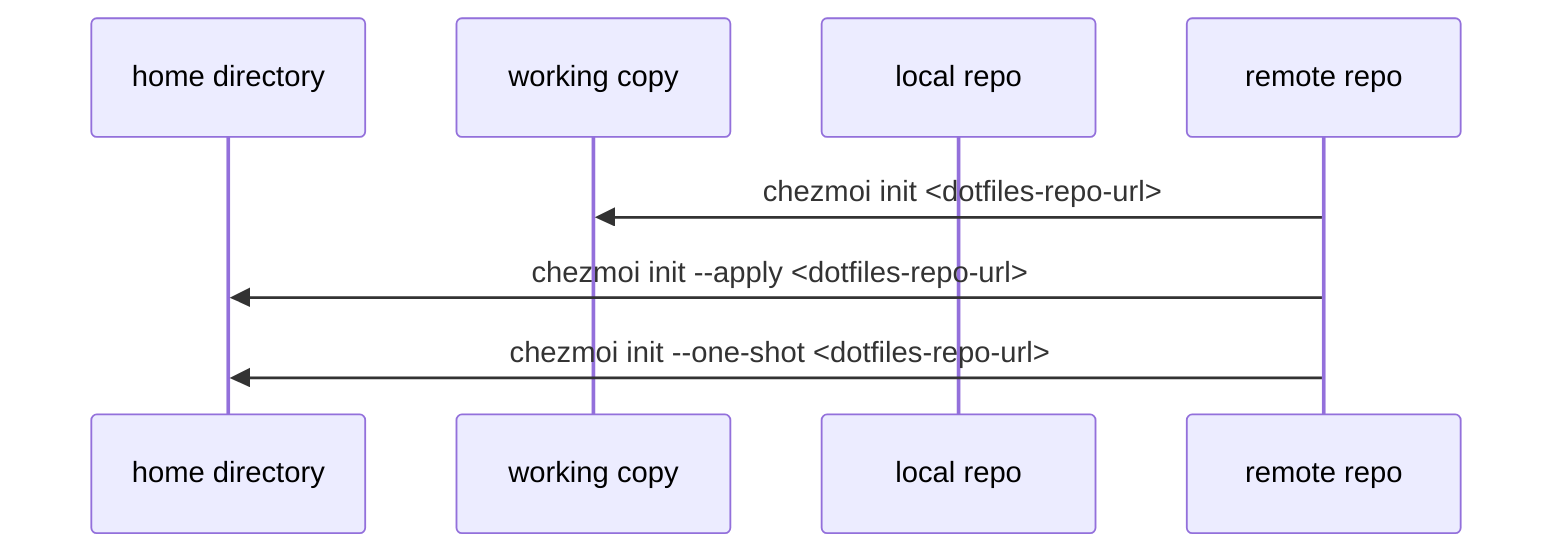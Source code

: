 sequenceDiagram
    participant H as home directory
    participant W as working copy
    participant L as local repo
    participant R as remote repo
    R->>W: chezmoi init <dotfiles-repo-url>
    R->>H: chezmoi init --apply <dotfiles-repo-url>
    R->>H: chezmoi init --one-shot <dotfiles-repo-url>